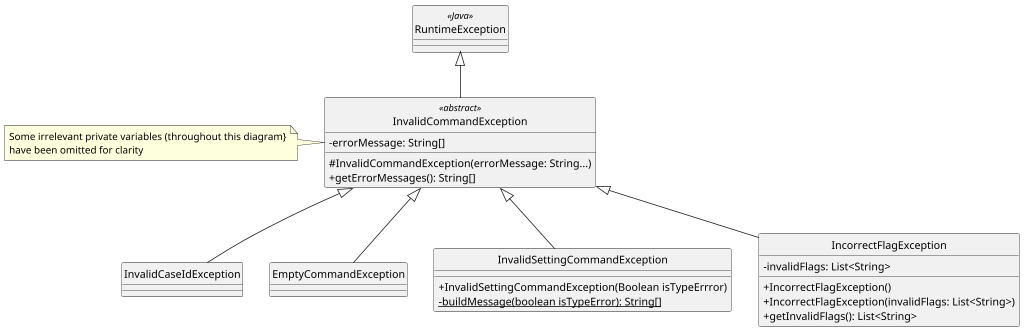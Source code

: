 @startuml ExceptionHierarchy
hide circle
skinparam classAttributeIconSize 0
scale max 1024 width

class RuntimeException <<Java>> {
}

class InvalidCommandException <<abstract>> {
    - errorMessage: String[]
    # InvalidCommandException(errorMessage: String...)
    + getErrorMessages(): String[]
}

class InvalidCaseIdException {
}

class EmptyCommandException {
}

class InvalidSettingCommandException {
    + InvalidSettingCommandException(Boolean isTypeErrror)
    - {static} buildMessage(boolean isTypeError): String[]
}

class IncorrectFlagException {
    - invalidFlags: List<String>
    + IncorrectFlagException()
    + IncorrectFlagException(invalidFlags: List<String>)
    + getInvalidFlags(): List<String>
}

RuntimeException <|-- InvalidCommandException
InvalidCommandException <|-- InvalidCaseIdException
InvalidCommandException <|-- InvalidSettingCommandException
InvalidCommandException <|-- IncorrectFlagException
InvalidCommandException <|-- EmptyCommandException

note left of InvalidCommandException
Some irrelevant private variables (throughout this diagram}
have been omitted for clarity
end note

@enduml
